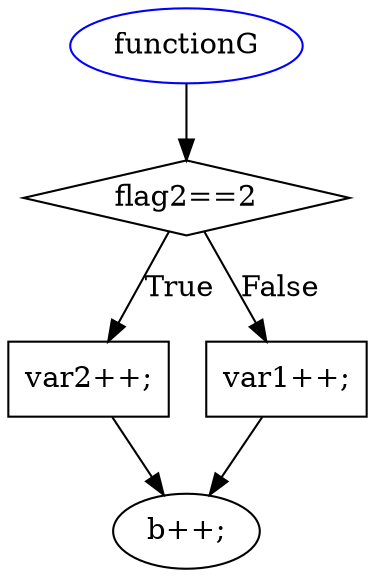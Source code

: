digraph G {
rankdir=TB;
functionG [color=blue, shape=ellipse];
"flag2==2__0" [label="flag2==2", shape=diamond];
functionG -> "flag2==2__0"  [label=""];
"var2++;__0" [label="var2++;", shape=rectangle];
"flag2==2__0" -> "var2++;__0"  [label=True];
"var1++;__0" [label="var1++;", shape=rectangle];
"flag2==2__0" -> "var1++;__0"  [label=False];
"b++;__0" [label="b++;", shape=rectangle];
"var2++;__0" -> "b++;__0"  [label=""];
"var1++;__0" -> "b++;__0"  [label=""];
"b++;__0" [shape=ellipse];
}
